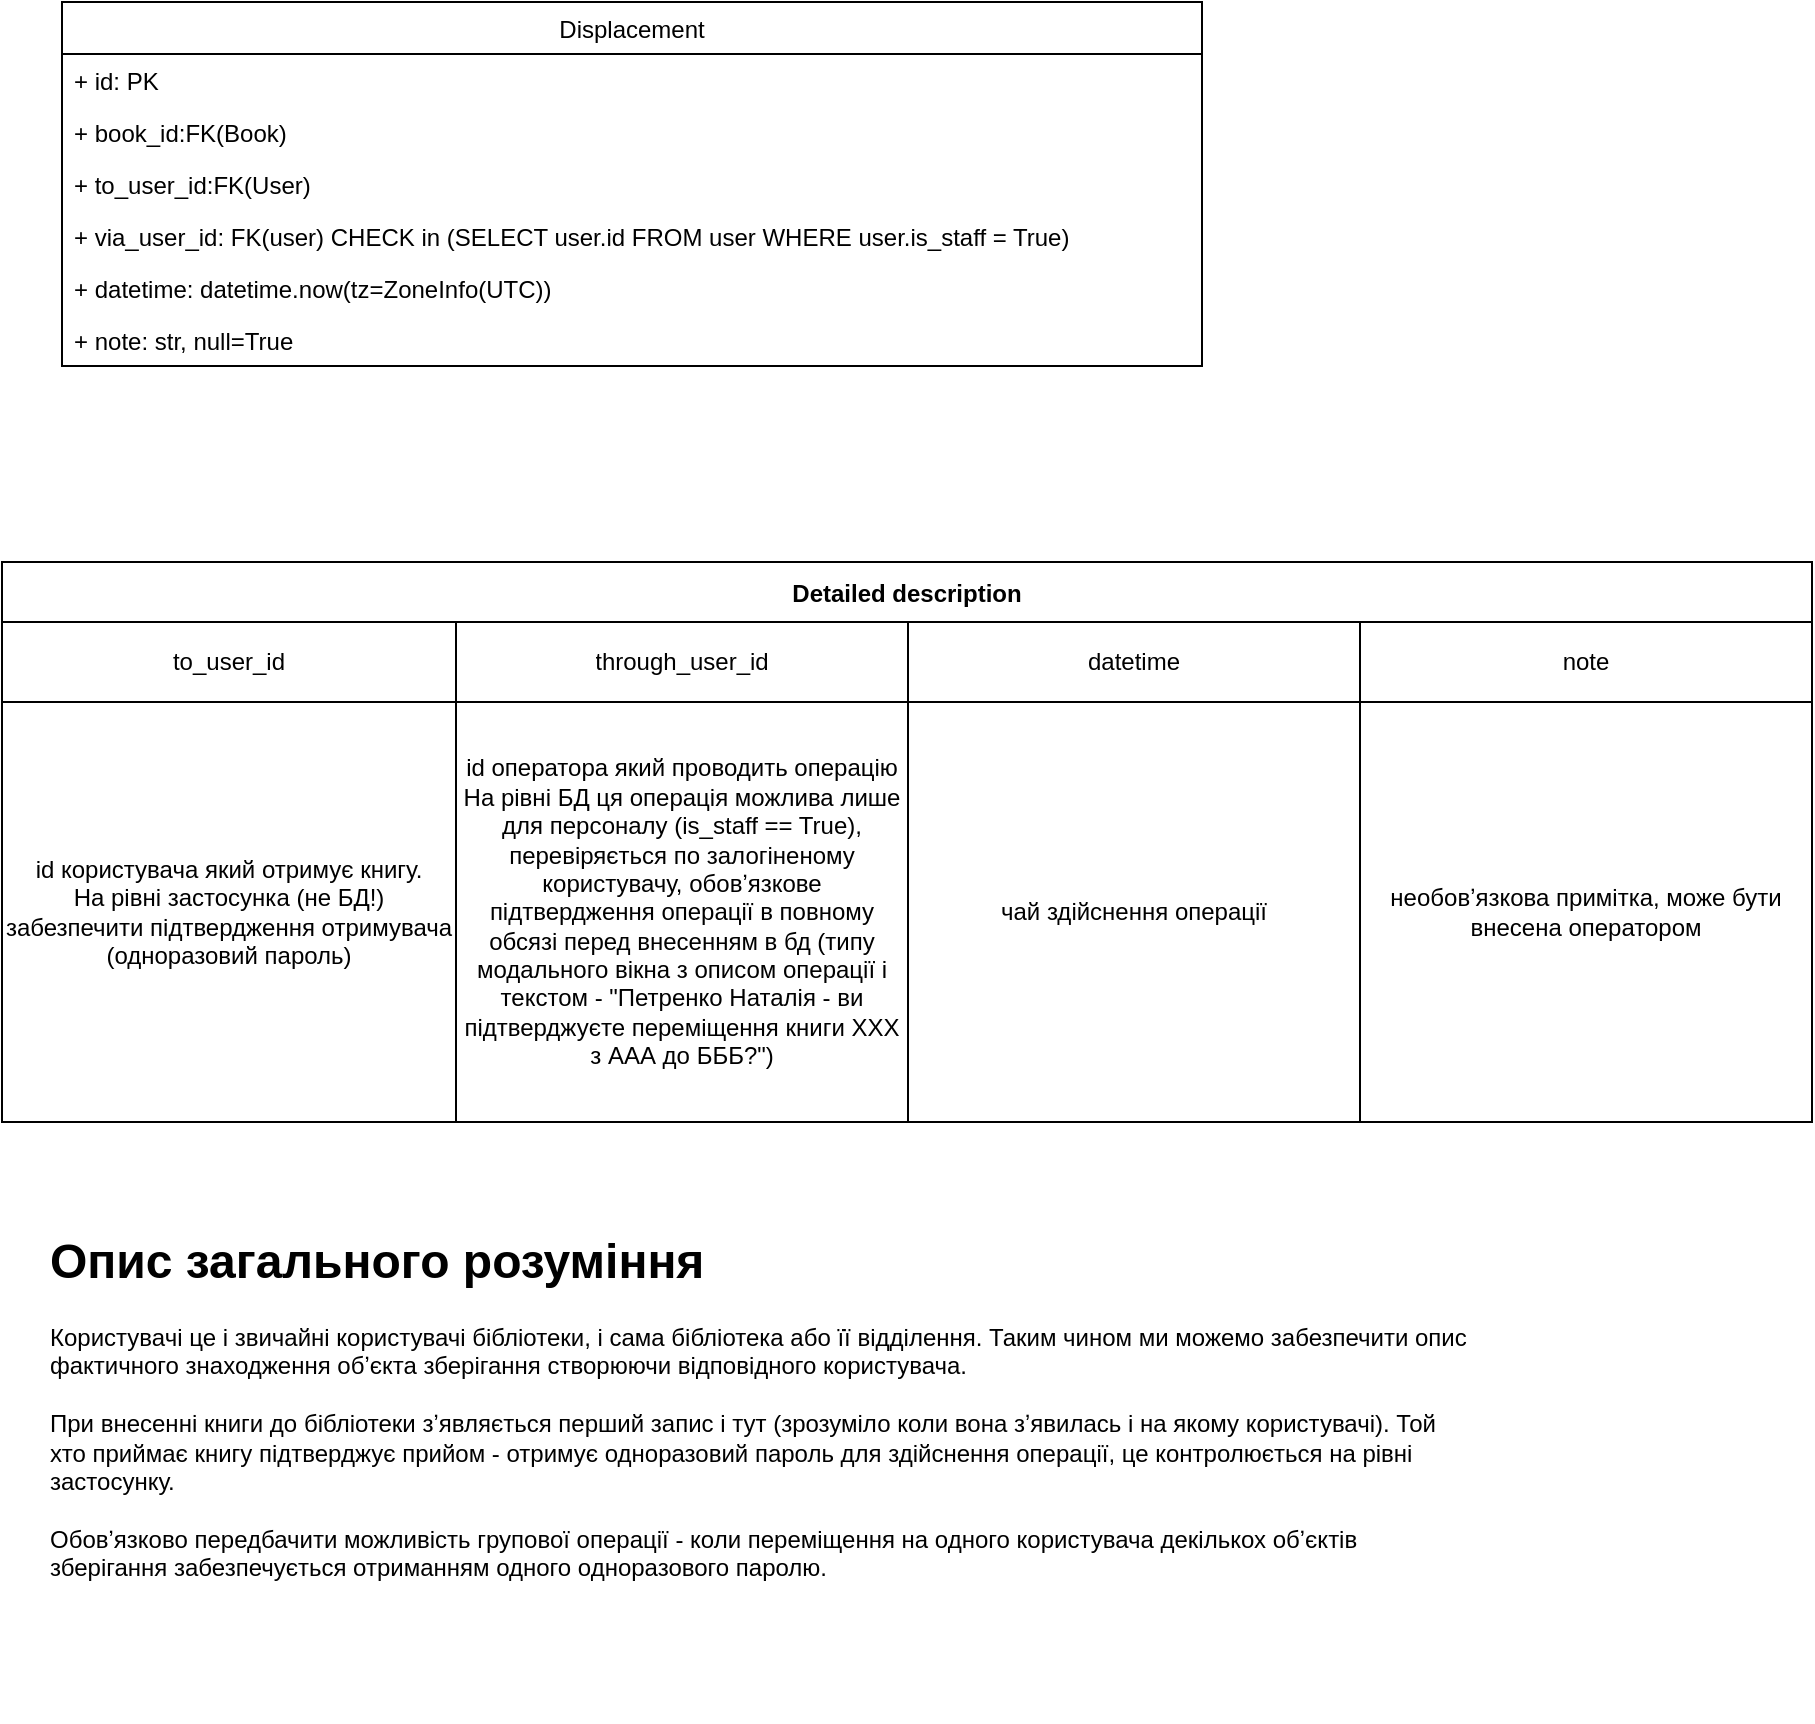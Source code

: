 <mxfile version="20.5.3" type="embed"><diagram id="23iRSUPoRavnBvh4doch" name="Page-1"><mxGraphModel dx="565" dy="706" grid="1" gridSize="10" guides="1" tooltips="1" connect="1" arrows="1" fold="1" page="1" pageScale="1" pageWidth="827" pageHeight="1169" math="0" shadow="0"><root><mxCell id="0"/><mxCell id="1" parent="0"/><mxCell id="2" value="Displacement" style="swimlane;fontStyle=0;childLayout=stackLayout;horizontal=1;startSize=26;fillColor=none;horizontalStack=0;resizeParent=1;resizeParentMax=0;resizeLast=0;collapsible=1;marginBottom=0;" parent="1" vertex="1"><mxGeometry x="70" y="50" width="570" height="182" as="geometry"/></mxCell><mxCell id="3" value="+ id: PK" style="text;strokeColor=none;fillColor=none;align=left;verticalAlign=top;spacingLeft=4;spacingRight=4;overflow=hidden;rotatable=0;points=[[0,0.5],[1,0.5]];portConstraint=eastwest;" parent="2" vertex="1"><mxGeometry y="26" width="570" height="26" as="geometry"/></mxCell><mxCell id="4" value="+ book_id:FK(Book)" style="text;strokeColor=none;fillColor=none;align=left;verticalAlign=top;spacingLeft=4;spacingRight=4;overflow=hidden;rotatable=0;points=[[0,0.5],[1,0.5]];portConstraint=eastwest;" parent="2" vertex="1"><mxGeometry y="52" width="570" height="26" as="geometry"/></mxCell><mxCell id="5" value="+ to_user_id:FK(User)" style="text;strokeColor=none;fillColor=none;align=left;verticalAlign=top;spacingLeft=4;spacingRight=4;overflow=hidden;rotatable=0;points=[[0,0.5],[1,0.5]];portConstraint=eastwest;" parent="2" vertex="1"><mxGeometry y="78" width="570" height="26" as="geometry"/></mxCell><mxCell id="6" value="+ via_user_id: FK(user) CHECK in (SELECT user.id FROM user WHERE user.is_staff = True)" style="text;strokeColor=none;fillColor=none;align=left;verticalAlign=top;spacingLeft=4;spacingRight=4;overflow=hidden;rotatable=0;points=[[0,0.5],[1,0.5]];portConstraint=eastwest;" parent="2" vertex="1"><mxGeometry y="104" width="570" height="26" as="geometry"/></mxCell><mxCell id="7" value="+ datetime: datetime.now(tz=ZoneInfo(UTC))" style="text;strokeColor=none;fillColor=none;align=left;verticalAlign=top;spacingLeft=4;spacingRight=4;overflow=hidden;rotatable=0;points=[[0,0.5],[1,0.5]];portConstraint=eastwest;" parent="2" vertex="1"><mxGeometry y="130" width="570" height="26" as="geometry"/></mxCell><mxCell id="21" value="+ note: str, null=True" style="text;strokeColor=none;fillColor=none;align=left;verticalAlign=top;spacingLeft=4;spacingRight=4;overflow=hidden;rotatable=0;points=[[0,0.5],[1,0.5]];portConstraint=eastwest;" parent="2" vertex="1"><mxGeometry y="156" width="570" height="26" as="geometry"/></mxCell><mxCell id="8" value="Detailed description" style="shape=table;startSize=30;container=1;collapsible=0;childLayout=tableLayout;fontStyle=1;align=center;" parent="1" vertex="1"><mxGeometry x="40" y="330" width="905" height="280" as="geometry"/></mxCell><mxCell id="9" value="" style="shape=tableRow;horizontal=0;startSize=0;swimlaneHead=0;swimlaneBody=0;top=0;left=0;bottom=0;right=0;collapsible=0;dropTarget=0;fillColor=none;points=[[0,0.5],[1,0.5]];portConstraint=eastwest;" parent="8" vertex="1"><mxGeometry y="30" width="905" height="40" as="geometry"/></mxCell><mxCell id="10" value="to_user_id" style="shape=partialRectangle;html=1;whiteSpace=wrap;connectable=0;fillColor=none;top=0;left=0;bottom=0;right=0;overflow=hidden;" parent="9" vertex="1"><mxGeometry width="227" height="40" as="geometry"><mxRectangle width="227" height="40" as="alternateBounds"/></mxGeometry></mxCell><mxCell id="11" value="through_user_id" style="shape=partialRectangle;html=1;whiteSpace=wrap;connectable=0;fillColor=none;top=0;left=0;bottom=0;right=0;overflow=hidden;" parent="9" vertex="1"><mxGeometry x="227" width="226" height="40" as="geometry"><mxRectangle width="226" height="40" as="alternateBounds"/></mxGeometry></mxCell><mxCell id="22" value="datetime" style="shape=partialRectangle;html=1;whiteSpace=wrap;connectable=0;fillColor=none;top=0;left=0;bottom=0;right=0;overflow=hidden;" parent="9" vertex="1"><mxGeometry x="453" width="226" height="40" as="geometry"><mxRectangle width="226" height="40" as="alternateBounds"/></mxGeometry></mxCell><mxCell id="24" value="note" style="shape=partialRectangle;html=1;whiteSpace=wrap;connectable=0;fillColor=none;top=0;left=0;bottom=0;right=0;overflow=hidden;" parent="9" vertex="1"><mxGeometry x="679" width="226" height="40" as="geometry"><mxRectangle width="226" height="40" as="alternateBounds"/></mxGeometry></mxCell><mxCell id="13" value="" style="shape=tableRow;horizontal=0;startSize=0;swimlaneHead=0;swimlaneBody=0;top=0;left=0;bottom=0;right=0;collapsible=0;dropTarget=0;fillColor=none;points=[[0,0.5],[1,0.5]];portConstraint=eastwest;" parent="8" vertex="1"><mxGeometry y="70" width="905" height="210" as="geometry"/></mxCell><mxCell id="14" value="id користувача який отримує книгу.&lt;br&gt;На рівні застосунка (не БД!) забезпечити підтвердження отримувача (одноразовий пароль)" style="shape=partialRectangle;html=1;whiteSpace=wrap;connectable=0;fillColor=none;top=0;left=0;bottom=0;right=0;overflow=hidden;" parent="13" vertex="1"><mxGeometry width="227" height="210" as="geometry"><mxRectangle width="227" height="210" as="alternateBounds"/></mxGeometry></mxCell><mxCell id="15" value="id оператора який проводить операцію&lt;br&gt;На рівні БД ця операція можлива лише для персоналу (is_staff == True), перевіряється по залогіненому користувачу, обовʼязкове підтвердження операції в повному обсязі перед внесенням в бд (типу модального вікна з описом операції і текстом - &quot;Петренко Наталія - ви підтверджуєте переміщення книги ХХХ з ААА до БББ?&quot;)" style="shape=partialRectangle;html=1;whiteSpace=wrap;connectable=0;fillColor=none;top=0;left=0;bottom=0;right=0;overflow=hidden;" parent="13" vertex="1"><mxGeometry x="227" width="226" height="210" as="geometry"><mxRectangle width="226" height="210" as="alternateBounds"/></mxGeometry></mxCell><mxCell id="23" value="чай здійснення операції" style="shape=partialRectangle;html=1;whiteSpace=wrap;connectable=0;fillColor=none;top=0;left=0;bottom=0;right=0;overflow=hidden;" parent="13" vertex="1"><mxGeometry x="453" width="226" height="210" as="geometry"><mxRectangle width="226" height="210" as="alternateBounds"/></mxGeometry></mxCell><mxCell id="25" value="необовʼязкова примітка, може бути внесена оператором" style="shape=partialRectangle;html=1;whiteSpace=wrap;connectable=0;fillColor=none;top=0;left=0;bottom=0;right=0;overflow=hidden;" parent="13" vertex="1"><mxGeometry x="679" width="226" height="210" as="geometry"><mxRectangle width="226" height="210" as="alternateBounds"/></mxGeometry></mxCell><mxCell id="26" value="&lt;h1&gt;Опис загального розуміння&lt;/h1&gt;&lt;div&gt;Користувачі це і звичайні користувачі бібліотеки, і сама бібліотека або її відділення. Таким чином ми можемо забезпечити опис фактичного знаходження обʼєкта зберігання створюючи відповідного користувача.&lt;/div&gt;&lt;div&gt;&lt;br&gt;&lt;/div&gt;&lt;div&gt;При внесенні книги до бібліотеки зʼявляється перший запис і тут (зрозуміло коли вона зʼявилась і на якому користувачі). Той хто приймає книгу підтверджує прийом - отримує одноразовий пароль для здійснення операції, це контролюється на рівні застосунку.&lt;/div&gt;&lt;div&gt;&lt;br&gt;&lt;/div&gt;&lt;div&gt;Обовʼязково передбачити можливість групової операції - коли переміщення на одного користувача декількох обʼєктів зберігання забезпечується отриманням одного одноразового паролю.&amp;nbsp;&lt;/div&gt;" style="text;html=1;strokeColor=none;fillColor=none;spacing=5;spacingTop=-20;whiteSpace=wrap;overflow=hidden;rounded=0;" parent="1" vertex="1"><mxGeometry x="59" y="660" width="721" height="250" as="geometry"/></mxCell></root></mxGraphModel></diagram></mxfile>